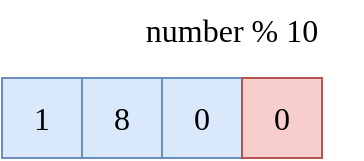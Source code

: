 <mxfile version="24.2.5" type="device">
  <diagram name="Page-1" id="BiH42gk8LcioDMxBzIxK">
    <mxGraphModel dx="1434" dy="835" grid="1" gridSize="10" guides="1" tooltips="1" connect="1" arrows="1" fold="1" page="1" pageScale="1" pageWidth="850" pageHeight="1100" math="0" shadow="0">
      <root>
        <mxCell id="0" />
        <mxCell id="1" parent="0" />
        <mxCell id="6_L2TqiYfCNutB5mRZmD-2" value="1" style="rounded=0;whiteSpace=wrap;html=1;strokeColor=#6c8ebf;strokeWidth=1;fontFamily=Ubuntu;fontSize=16;fillColor=#dae8fc;" parent="1" vertex="1">
          <mxGeometry x="240" y="159" width="40" height="40" as="geometry" />
        </mxCell>
        <mxCell id="6_L2TqiYfCNutB5mRZmD-3" value="8" style="rounded=0;whiteSpace=wrap;html=1;strokeColor=#6c8ebf;strokeWidth=1;fontFamily=Ubuntu;fontSize=16;fillColor=#dae8fc;" parent="1" vertex="1">
          <mxGeometry x="280" y="159" width="40" height="40" as="geometry" />
        </mxCell>
        <mxCell id="6_L2TqiYfCNutB5mRZmD-4" value="0" style="rounded=0;whiteSpace=wrap;html=1;strokeColor=#6c8ebf;strokeWidth=1;fontFamily=Ubuntu;fontSize=16;fillColor=#dae8fc;" parent="1" vertex="1">
          <mxGeometry x="320" y="159" width="40" height="40" as="geometry" />
        </mxCell>
        <mxCell id="6_L2TqiYfCNutB5mRZmD-5" value="0" style="rounded=0;whiteSpace=wrap;html=1;strokeColor=#b85450;strokeWidth=1;fontFamily=Ubuntu;fontSize=16;fillColor=#f8cecc;" parent="1" vertex="1">
          <mxGeometry x="360" y="159" width="40" height="40" as="geometry" />
        </mxCell>
        <mxCell id="FzRJKnLarG9-OYc6YbsZ-1" value="number % 10" style="text;html=1;align=center;verticalAlign=middle;whiteSpace=wrap;rounded=0;fontFamily=Ubuntu;fontSize=16;fontStyle=0;" parent="1" vertex="1">
          <mxGeometry x="290" y="120" width="130" height="30" as="geometry" />
        </mxCell>
      </root>
    </mxGraphModel>
  </diagram>
</mxfile>
